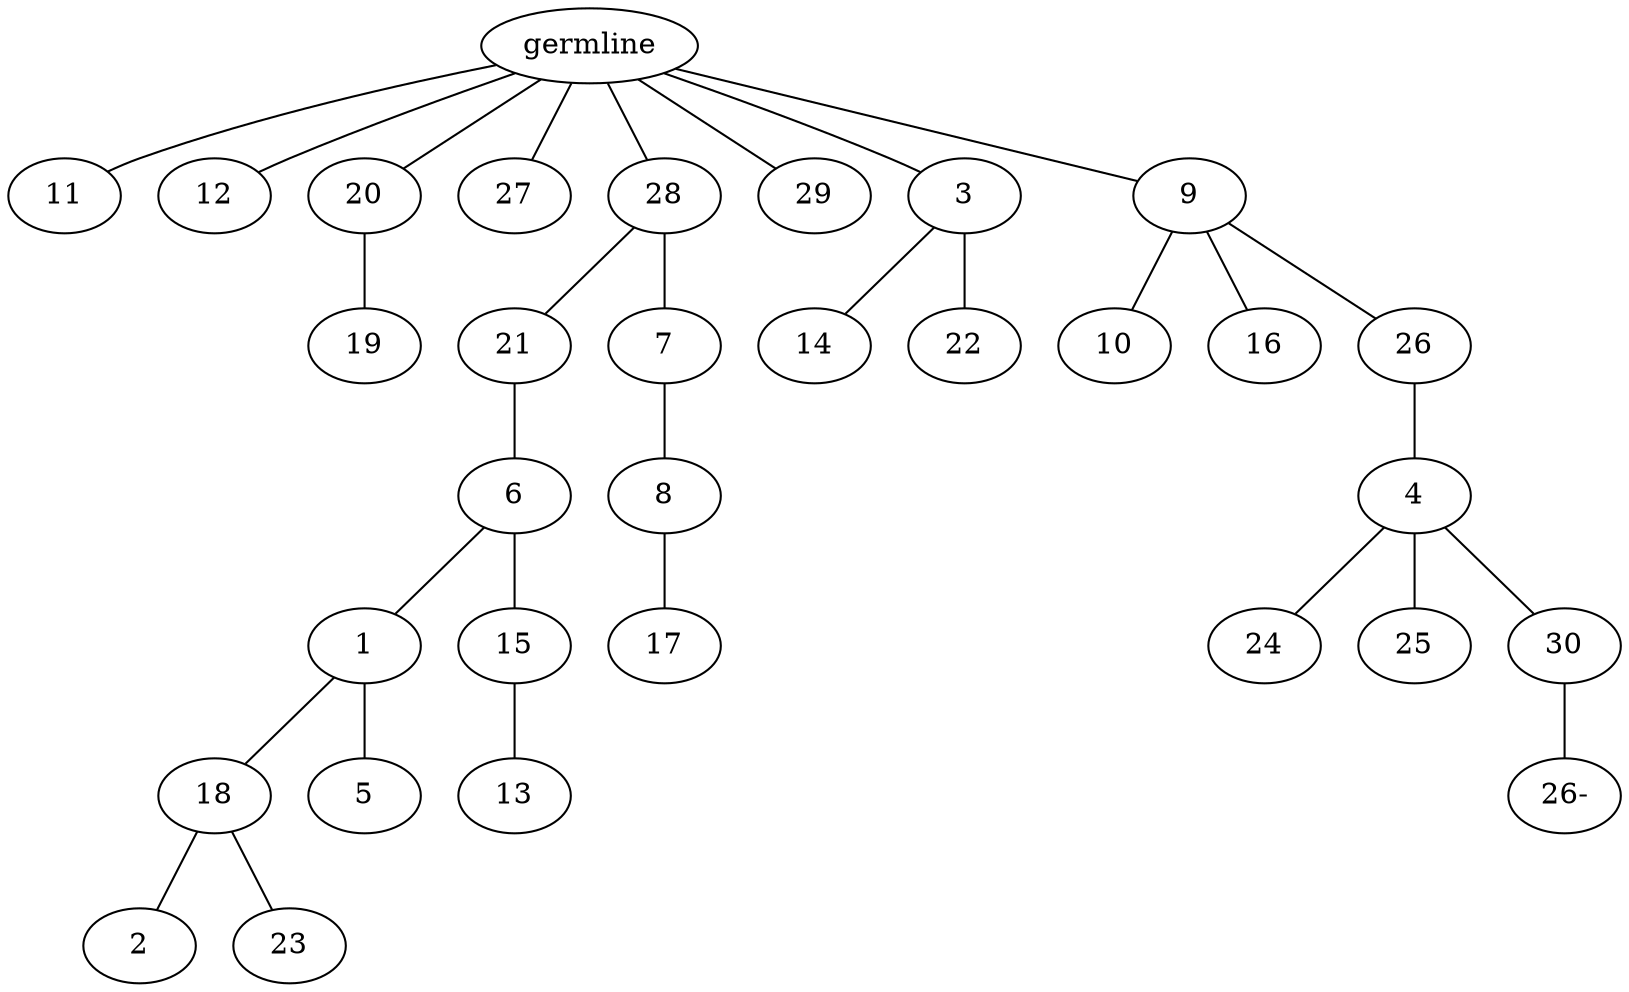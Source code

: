 graph tree {
    "140594626127952" [label="germline"];
    "140594626093744" [label="11"];
    "140594625880944" [label="12"];
    "140594626094944" [label="20"];
    "140594626082992" [label="19"];
    "140594626082416" [label="27"];
    "140594626082320" [label="28"];
    "140594626081888" [label="21"];
    "140594626081600" [label="6"];
    "140594626083184" [label="1"];
    "140594626084144" [label="18"];
    "140594625636192" [label="2"];
    "140594625635712" [label="23"];
    "140594626083616" [label="5"];
    "140594626083136" [label="15"];
    "140594625636816" [label="13"];
    "140594626082032" [label="7"];
    "140594626082368" [label="8"];
    "140594625635664" [label="17"];
    "140594626082464" [label="29"];
    "140594626081408" [label="3"];
    "140594626083040" [label="14"];
    "140594626082272" [label="22"];
    "140594626081024" [label="9"];
    "140594625635856" [label="10"];
    "140594625636048" [label="16"];
    "140594625637104" [label="26"];
    "140594625636528" [label="4"];
    "140594625636096" [label="24"];
    "140594625636960" [label="25"];
    "140594625635616" [label="30"];
    "140594626126368" [label="26-"];
    "140594626127952" -- "140594626093744";
    "140594626127952" -- "140594625880944";
    "140594626127952" -- "140594626094944";
    "140594626127952" -- "140594626082416";
    "140594626127952" -- "140594626082320";
    "140594626127952" -- "140594626082464";
    "140594626127952" -- "140594626081408";
    "140594626127952" -- "140594626081024";
    "140594626094944" -- "140594626082992";
    "140594626082320" -- "140594626081888";
    "140594626082320" -- "140594626082032";
    "140594626081888" -- "140594626081600";
    "140594626081600" -- "140594626083184";
    "140594626081600" -- "140594626083136";
    "140594626083184" -- "140594626084144";
    "140594626083184" -- "140594626083616";
    "140594626084144" -- "140594625636192";
    "140594626084144" -- "140594625635712";
    "140594626083136" -- "140594625636816";
    "140594626082032" -- "140594626082368";
    "140594626082368" -- "140594625635664";
    "140594626081408" -- "140594626083040";
    "140594626081408" -- "140594626082272";
    "140594626081024" -- "140594625635856";
    "140594626081024" -- "140594625636048";
    "140594626081024" -- "140594625637104";
    "140594625637104" -- "140594625636528";
    "140594625636528" -- "140594625636096";
    "140594625636528" -- "140594625636960";
    "140594625636528" -- "140594625635616";
    "140594625635616" -- "140594626126368";
}
